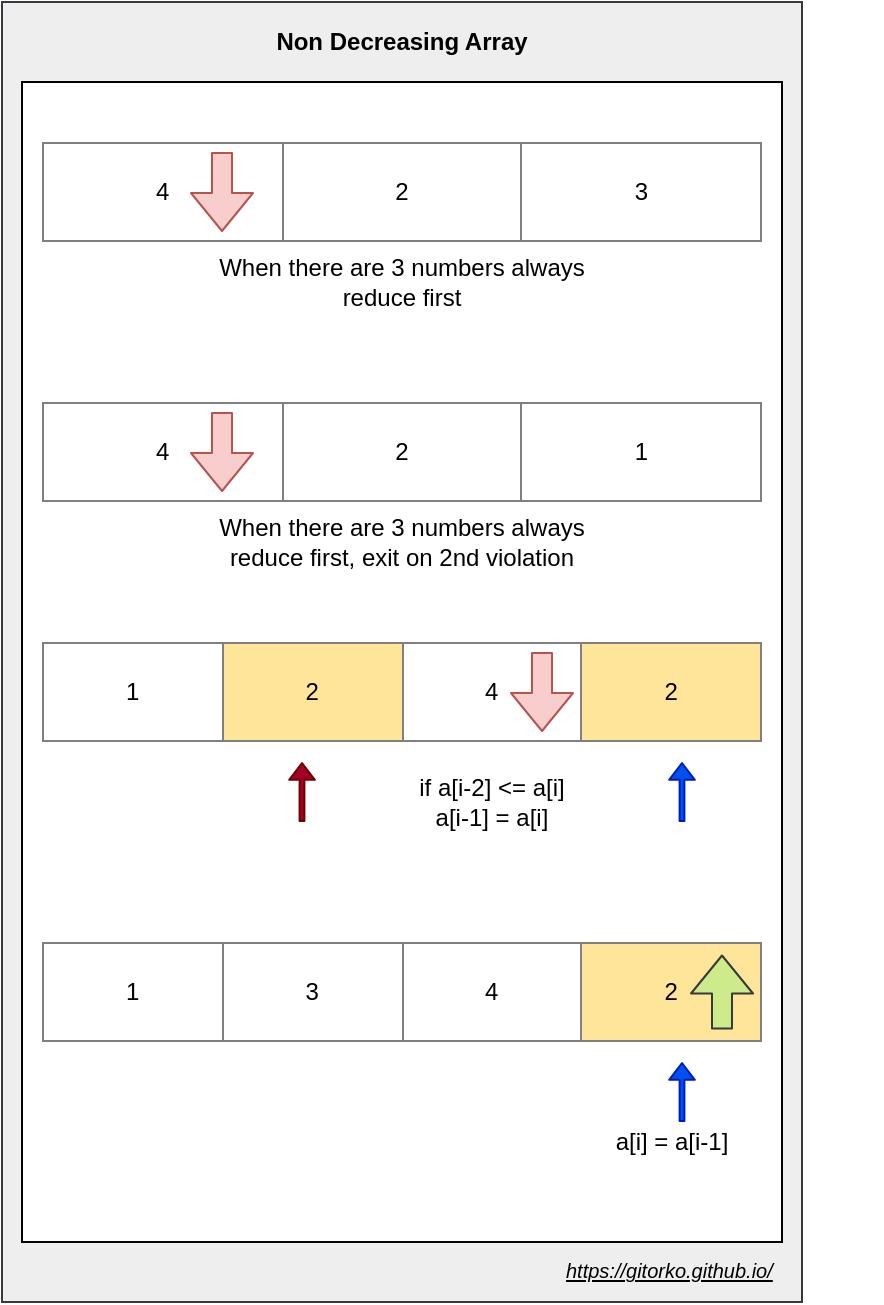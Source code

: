 <mxfile version="12.6.5" type="device"><diagram id="l_gKkpV8gHAn2WTWgXcG" name="Page-1"><mxGraphModel dx="1301" dy="2202" grid="1" gridSize="10" guides="1" tooltips="1" connect="1" arrows="1" fold="1" page="1" pageScale="1" pageWidth="500" pageHeight="1200" math="0" shadow="0"><root><mxCell id="0"/><mxCell id="1" parent="0"/><mxCell id="Muaf8NUbXXWMOFDu6otX-18" value="" style="rounded=0;whiteSpace=wrap;html=1;fillColor=#eeeeee;strokeColor=#36393d;" vertex="1" parent="1"><mxGeometry x="40" y="-1130" width="400" height="650" as="geometry"/></mxCell><mxCell id="Muaf8NUbXXWMOFDu6otX-17" value="" style="rounded=0;whiteSpace=wrap;html=1;" vertex="1" parent="1"><mxGeometry x="50" y="-1090" width="380" height="580" as="geometry"/></mxCell><mxCell id="32xTqW1vsjAAkimX4aer-6" value="&lt;table border=&quot;1&quot; width=&quot;100%&quot; style=&quot;width: 100% ; height: 100% ; border-collapse: collapse&quot;&gt;&lt;tbody&gt;&lt;tr&gt;&lt;td align=&quot;center&quot;&gt;4&lt;/td&gt;&lt;td align=&quot;center&quot;&gt;2&lt;/td&gt;&lt;td style=&quot;text-align: center&quot;&gt;3&lt;/td&gt;&lt;/tr&gt;&lt;/tbody&gt;&lt;/table&gt;" style="text;html=1;strokeColor=none;fillColor=none;overflow=fill;" parent="1" vertex="1"><mxGeometry x="60" y="-1060" width="360" height="50" as="geometry"/></mxCell><UserObject label="&lt;font style=&quot;font-size: 10px&quot;&gt;&lt;i&gt;&lt;u&gt;https://gitorko.github.io/&lt;/u&gt;&lt;/i&gt;&lt;/font&gt;" link="https://gitorko.github.io/" id="32xTqW1vsjAAkimX4aer-10"><mxCell style="text;html=1;" parent="1" vertex="1"><mxGeometry x="320" y="-510" width="110" height="30" as="geometry"/></mxCell></UserObject><mxCell id="Muaf8NUbXXWMOFDu6otX-2" value="" style="shape=flexArrow;endArrow=classic;html=1;fillColor=#f8cecc;strokeColor=#b85450;" edge="1" parent="1"><mxGeometry width="50" height="50" relative="1" as="geometry"><mxPoint x="150" y="-1055" as="sourcePoint"/><mxPoint x="150" y="-1015" as="targetPoint"/></mxGeometry></mxCell><mxCell id="Muaf8NUbXXWMOFDu6otX-3" value="When there are 3 numbers always reduce first" style="text;html=1;strokeColor=none;fillColor=none;align=center;verticalAlign=middle;whiteSpace=wrap;rounded=0;" vertex="1" parent="1"><mxGeometry x="135" y="-1000" width="210" height="20" as="geometry"/></mxCell><mxCell id="Muaf8NUbXXWMOFDu6otX-4" value="&lt;table border=&quot;1&quot; width=&quot;100%&quot; style=&quot;width: 100% ; height: 100% ; border-collapse: collapse&quot;&gt;&lt;tbody&gt;&lt;tr&gt;&lt;td align=&quot;center&quot;&gt;4&lt;/td&gt;&lt;td align=&quot;center&quot;&gt;2&lt;/td&gt;&lt;td style=&quot;text-align: center&quot;&gt;1&lt;/td&gt;&lt;/tr&gt;&lt;/tbody&gt;&lt;/table&gt;" style="text;html=1;strokeColor=none;fillColor=none;overflow=fill;" vertex="1" parent="1"><mxGeometry x="60" y="-930" width="360" height="50" as="geometry"/></mxCell><mxCell id="Muaf8NUbXXWMOFDu6otX-5" value="" style="shape=flexArrow;endArrow=classic;html=1;fillColor=#f8cecc;strokeColor=#b85450;" edge="1" parent="1"><mxGeometry width="50" height="50" relative="1" as="geometry"><mxPoint x="150" y="-925" as="sourcePoint"/><mxPoint x="150" y="-885" as="targetPoint"/></mxGeometry></mxCell><mxCell id="Muaf8NUbXXWMOFDu6otX-6" value="When there are 3 numbers always reduce first, exit on 2nd violation" style="text;html=1;strokeColor=none;fillColor=none;align=center;verticalAlign=middle;whiteSpace=wrap;rounded=0;" vertex="1" parent="1"><mxGeometry x="135" y="-870" width="210" height="20" as="geometry"/></mxCell><mxCell id="Muaf8NUbXXWMOFDu6otX-7" value="&lt;table border=&quot;1&quot; width=&quot;100%&quot; style=&quot;width: 100% ; height: 100% ; border-collapse: collapse&quot;&gt;&lt;tbody&gt;&lt;tr&gt;&lt;td align=&quot;center&quot;&gt;1&lt;/td&gt;&lt;td align=&quot;center&quot; style=&quot;background-color: rgb(255 , 229 , 153)&quot;&gt;2&lt;/td&gt;&lt;td style=&quot;text-align: center&quot;&gt;4&lt;/td&gt;&lt;td style=&quot;text-align: center ; background-color: rgb(255 , 229 , 153)&quot;&gt;2&lt;/td&gt;&lt;/tr&gt;&lt;/tbody&gt;&lt;/table&gt;" style="text;html=1;strokeColor=none;fillColor=none;overflow=fill;" vertex="1" parent="1"><mxGeometry x="60" y="-810" width="360" height="50" as="geometry"/></mxCell><mxCell id="Muaf8NUbXXWMOFDu6otX-8" value="" style="shape=flexArrow;endArrow=classic;html=1;fillColor=#f8cecc;strokeColor=#b85450;" edge="1" parent="1"><mxGeometry width="50" height="50" relative="1" as="geometry"><mxPoint x="310" y="-805" as="sourcePoint"/><mxPoint x="310" y="-765" as="targetPoint"/></mxGeometry></mxCell><mxCell id="Muaf8NUbXXWMOFDu6otX-10" value="" style="shape=flexArrow;endArrow=classic;html=1;width=2.4;endSize=2.468;endWidth=9.44;fillColor=#0050ef;strokeColor=#001DBC;" edge="1" parent="1"><mxGeometry width="50" height="50" relative="1" as="geometry"><mxPoint x="380" y="-720" as="sourcePoint"/><mxPoint x="380" y="-750" as="targetPoint"/><Array as="points"><mxPoint x="380" y="-720"/></Array></mxGeometry></mxCell><mxCell id="Muaf8NUbXXWMOFDu6otX-11" value="&lt;table border=&quot;1&quot; width=&quot;100%&quot; style=&quot;width: 100% ; height: 100% ; border-collapse: collapse&quot;&gt;&lt;tbody&gt;&lt;tr&gt;&lt;td align=&quot;center&quot;&gt;1&lt;/td&gt;&lt;td align=&quot;center&quot;&gt;3&lt;/td&gt;&lt;td style=&quot;text-align: center&quot;&gt;4&lt;/td&gt;&lt;td style=&quot;text-align: center ; background-color: rgb(255 , 229 , 153)&quot;&gt;2&lt;/td&gt;&lt;/tr&gt;&lt;/tbody&gt;&lt;/table&gt;" style="text;html=1;strokeColor=none;fillColor=none;overflow=fill;" vertex="1" parent="1"><mxGeometry x="60" y="-660" width="360" height="50" as="geometry"/></mxCell><mxCell id="Muaf8NUbXXWMOFDu6otX-12" value="" style="shape=flexArrow;endArrow=classic;html=1;fillColor=#cdeb8b;strokeColor=#36393d;" edge="1" parent="1"><mxGeometry width="50" height="50" relative="1" as="geometry"><mxPoint x="400" y="-616.25" as="sourcePoint"/><mxPoint x="400" y="-653.75" as="targetPoint"/></mxGeometry></mxCell><mxCell id="Muaf8NUbXXWMOFDu6otX-13" value="" style="shape=flexArrow;endArrow=classic;html=1;width=2.4;endSize=2.468;endWidth=9.44;fillColor=#0050ef;strokeColor=#001DBC;" edge="1" parent="1"><mxGeometry width="50" height="50" relative="1" as="geometry"><mxPoint x="380" y="-570" as="sourcePoint"/><mxPoint x="380" y="-600" as="targetPoint"/><Array as="points"><mxPoint x="380" y="-570"/></Array></mxGeometry></mxCell><mxCell id="Muaf8NUbXXWMOFDu6otX-14" value="if a[i-2] &amp;lt;= a[i]&lt;br&gt;a[i-1] = a[i]" style="text;html=1;strokeColor=none;fillColor=none;align=center;verticalAlign=middle;whiteSpace=wrap;rounded=0;" vertex="1" parent="1"><mxGeometry x="180" y="-740" width="210" height="20" as="geometry"/></mxCell><mxCell id="Muaf8NUbXXWMOFDu6otX-15" value="" style="shape=flexArrow;endArrow=classic;html=1;width=2.4;endSize=2.468;endWidth=9.44;fillColor=#a20025;strokeColor=#6F0000;" edge="1" parent="1"><mxGeometry width="50" height="50" relative="1" as="geometry"><mxPoint x="190" y="-720" as="sourcePoint"/><mxPoint x="190" y="-750" as="targetPoint"/><Array as="points"><mxPoint x="190" y="-720"/></Array></mxGeometry></mxCell><mxCell id="Muaf8NUbXXWMOFDu6otX-16" value="a[i] = a[i-1]" style="text;html=1;strokeColor=none;fillColor=none;align=center;verticalAlign=middle;whiteSpace=wrap;rounded=0;" vertex="1" parent="1"><mxGeometry x="270" y="-570" width="210" height="20" as="geometry"/></mxCell><mxCell id="Muaf8NUbXXWMOFDu6otX-19" value="Non Decreasing Array" style="text;html=1;strokeColor=none;fillColor=none;align=center;verticalAlign=middle;whiteSpace=wrap;rounded=0;fontStyle=1" vertex="1" parent="1"><mxGeometry x="175" y="-1120" width="130" height="20" as="geometry"/></mxCell></root></mxGraphModel></diagram></mxfile>